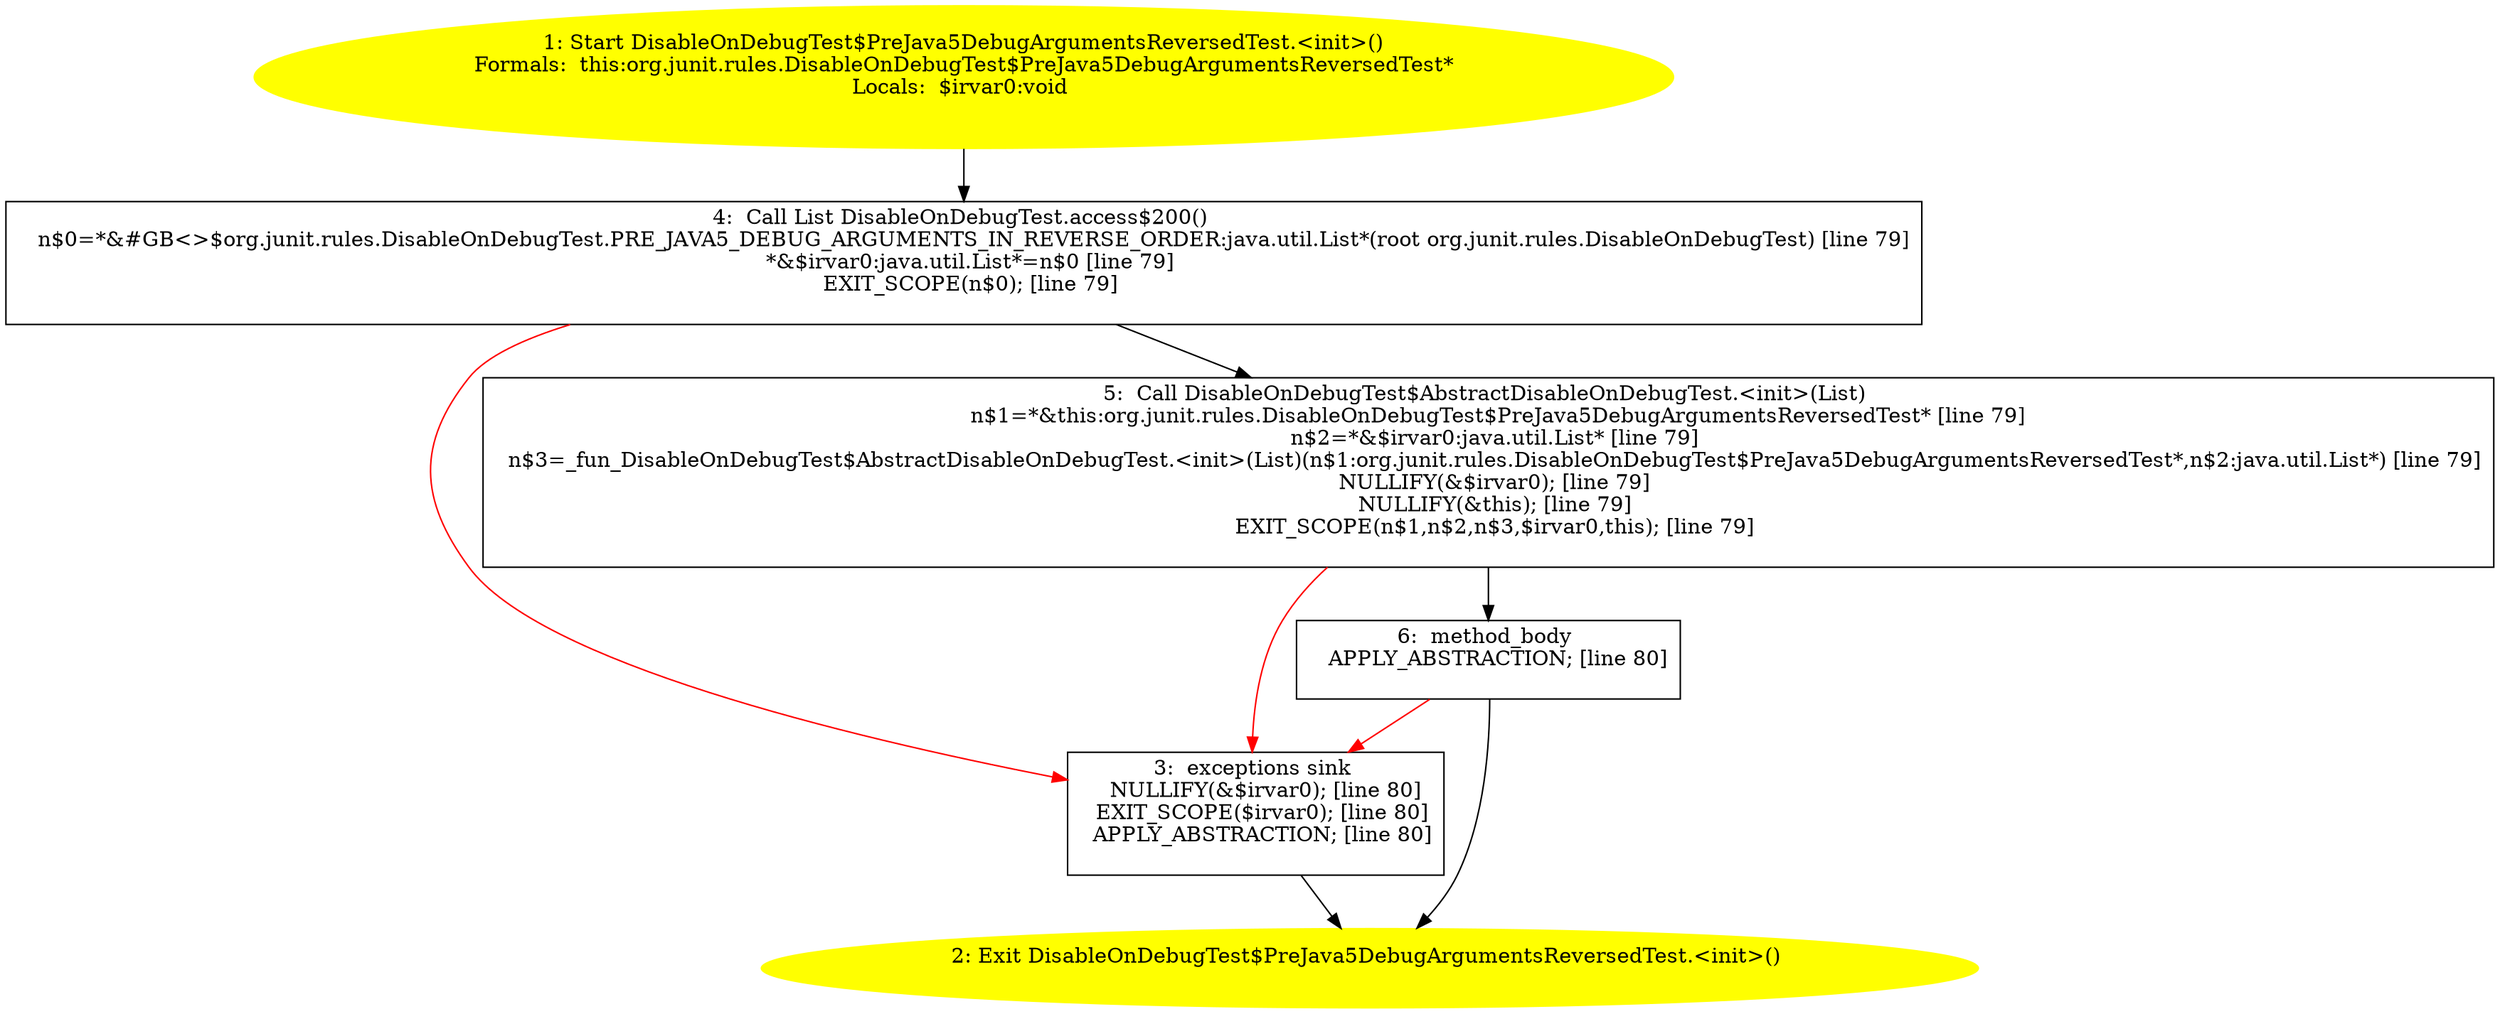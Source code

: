 /* @generated */
digraph cfg {
"org.junit.rules.DisableOnDebugTest$PreJava5DebugArgumentsReversedTest.<init>().b25fb9e0a1627787dd492423a289ee6b_1" [label="1: Start DisableOnDebugTest$PreJava5DebugArgumentsReversedTest.<init>()\nFormals:  this:org.junit.rules.DisableOnDebugTest$PreJava5DebugArgumentsReversedTest*\nLocals:  $irvar0:void \n  " color=yellow style=filled]
	

	 "org.junit.rules.DisableOnDebugTest$PreJava5DebugArgumentsReversedTest.<init>().b25fb9e0a1627787dd492423a289ee6b_1" -> "org.junit.rules.DisableOnDebugTest$PreJava5DebugArgumentsReversedTest.<init>().b25fb9e0a1627787dd492423a289ee6b_4" ;
"org.junit.rules.DisableOnDebugTest$PreJava5DebugArgumentsReversedTest.<init>().b25fb9e0a1627787dd492423a289ee6b_2" [label="2: Exit DisableOnDebugTest$PreJava5DebugArgumentsReversedTest.<init>() \n  " color=yellow style=filled]
	

"org.junit.rules.DisableOnDebugTest$PreJava5DebugArgumentsReversedTest.<init>().b25fb9e0a1627787dd492423a289ee6b_3" [label="3:  exceptions sink \n   NULLIFY(&$irvar0); [line 80]\n  EXIT_SCOPE($irvar0); [line 80]\n  APPLY_ABSTRACTION; [line 80]\n " shape="box"]
	

	 "org.junit.rules.DisableOnDebugTest$PreJava5DebugArgumentsReversedTest.<init>().b25fb9e0a1627787dd492423a289ee6b_3" -> "org.junit.rules.DisableOnDebugTest$PreJava5DebugArgumentsReversedTest.<init>().b25fb9e0a1627787dd492423a289ee6b_2" ;
"org.junit.rules.DisableOnDebugTest$PreJava5DebugArgumentsReversedTest.<init>().b25fb9e0a1627787dd492423a289ee6b_4" [label="4:  Call List DisableOnDebugTest.access$200() \n   n$0=*&#GB<>$org.junit.rules.DisableOnDebugTest.PRE_JAVA5_DEBUG_ARGUMENTS_IN_REVERSE_ORDER:java.util.List*(root org.junit.rules.DisableOnDebugTest) [line 79]\n  *&$irvar0:java.util.List*=n$0 [line 79]\n  EXIT_SCOPE(n$0); [line 79]\n " shape="box"]
	

	 "org.junit.rules.DisableOnDebugTest$PreJava5DebugArgumentsReversedTest.<init>().b25fb9e0a1627787dd492423a289ee6b_4" -> "org.junit.rules.DisableOnDebugTest$PreJava5DebugArgumentsReversedTest.<init>().b25fb9e0a1627787dd492423a289ee6b_5" ;
	 "org.junit.rules.DisableOnDebugTest$PreJava5DebugArgumentsReversedTest.<init>().b25fb9e0a1627787dd492423a289ee6b_4" -> "org.junit.rules.DisableOnDebugTest$PreJava5DebugArgumentsReversedTest.<init>().b25fb9e0a1627787dd492423a289ee6b_3" [color="red" ];
"org.junit.rules.DisableOnDebugTest$PreJava5DebugArgumentsReversedTest.<init>().b25fb9e0a1627787dd492423a289ee6b_5" [label="5:  Call DisableOnDebugTest$AbstractDisableOnDebugTest.<init>(List) \n   n$1=*&this:org.junit.rules.DisableOnDebugTest$PreJava5DebugArgumentsReversedTest* [line 79]\n  n$2=*&$irvar0:java.util.List* [line 79]\n  n$3=_fun_DisableOnDebugTest$AbstractDisableOnDebugTest.<init>(List)(n$1:org.junit.rules.DisableOnDebugTest$PreJava5DebugArgumentsReversedTest*,n$2:java.util.List*) [line 79]\n  NULLIFY(&$irvar0); [line 79]\n  NULLIFY(&this); [line 79]\n  EXIT_SCOPE(n$1,n$2,n$3,$irvar0,this); [line 79]\n " shape="box"]
	

	 "org.junit.rules.DisableOnDebugTest$PreJava5DebugArgumentsReversedTest.<init>().b25fb9e0a1627787dd492423a289ee6b_5" -> "org.junit.rules.DisableOnDebugTest$PreJava5DebugArgumentsReversedTest.<init>().b25fb9e0a1627787dd492423a289ee6b_6" ;
	 "org.junit.rules.DisableOnDebugTest$PreJava5DebugArgumentsReversedTest.<init>().b25fb9e0a1627787dd492423a289ee6b_5" -> "org.junit.rules.DisableOnDebugTest$PreJava5DebugArgumentsReversedTest.<init>().b25fb9e0a1627787dd492423a289ee6b_3" [color="red" ];
"org.junit.rules.DisableOnDebugTest$PreJava5DebugArgumentsReversedTest.<init>().b25fb9e0a1627787dd492423a289ee6b_6" [label="6:  method_body \n   APPLY_ABSTRACTION; [line 80]\n " shape="box"]
	

	 "org.junit.rules.DisableOnDebugTest$PreJava5DebugArgumentsReversedTest.<init>().b25fb9e0a1627787dd492423a289ee6b_6" -> "org.junit.rules.DisableOnDebugTest$PreJava5DebugArgumentsReversedTest.<init>().b25fb9e0a1627787dd492423a289ee6b_2" ;
	 "org.junit.rules.DisableOnDebugTest$PreJava5DebugArgumentsReversedTest.<init>().b25fb9e0a1627787dd492423a289ee6b_6" -> "org.junit.rules.DisableOnDebugTest$PreJava5DebugArgumentsReversedTest.<init>().b25fb9e0a1627787dd492423a289ee6b_3" [color="red" ];
}
